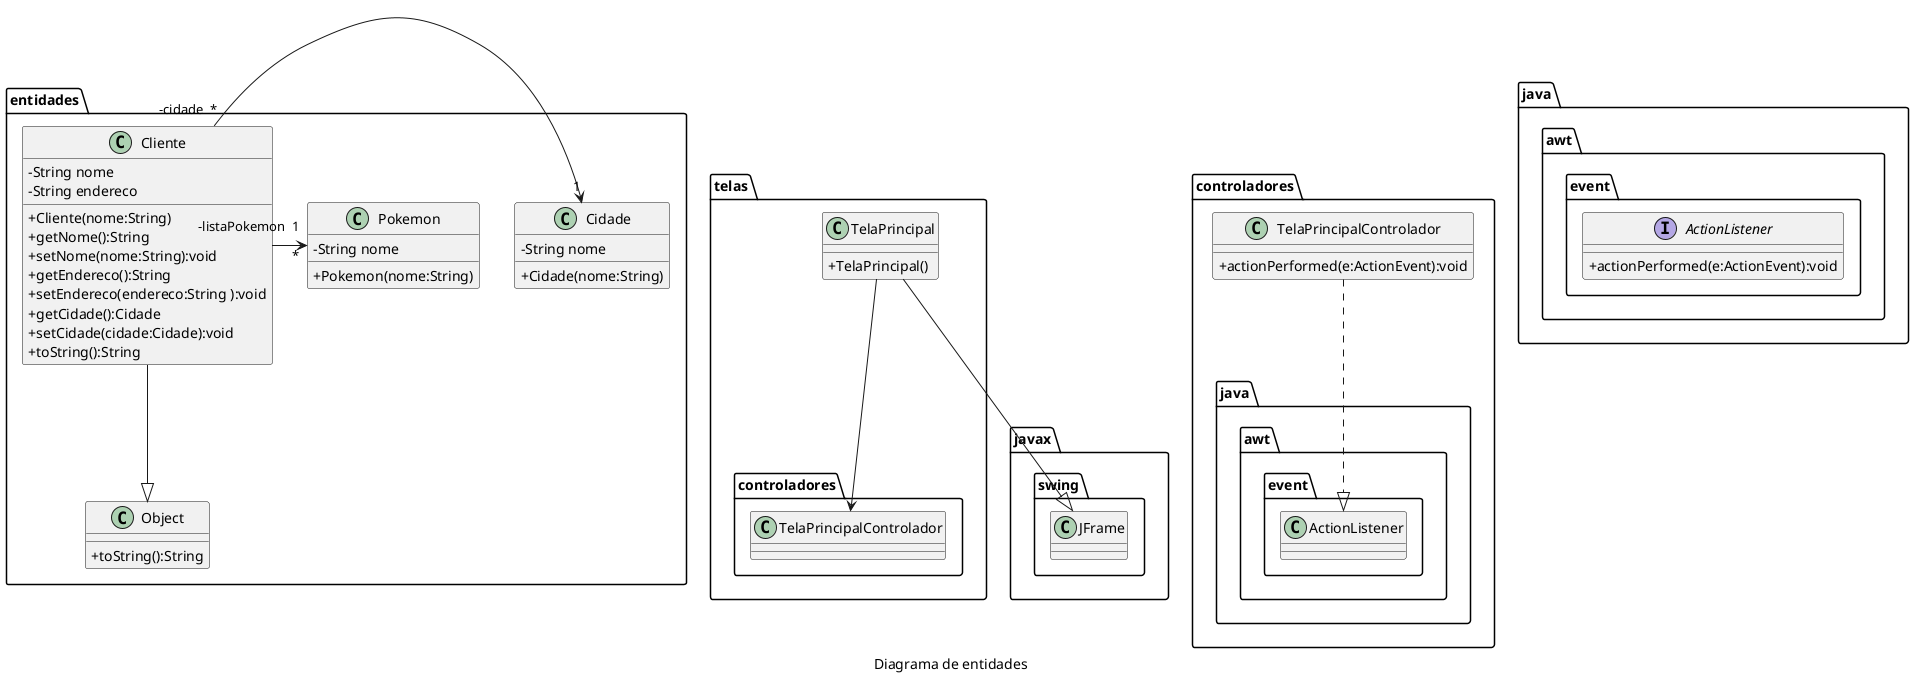 @startuml
skinparam classAttributeIconSize 0
' left to right direction
caption Diagrama de entidades
namespace entidades {
    class Cliente {
        - String nome
        - String endereco
        + Cliente(nome:String)
        + getNome():String
        + setNome(nome:String):void
        + getEndereco():String
        + setEndereco(endereco:String ):void
        + getCidade():Cidade
        + setCidade(cidade:Cidade):void
        + toString():String
    }
    class Cidade {
        - String nome
        + Cidade(nome:String)
    }
    class Object {
        + toString():String
    }
    class Pokemon {
        - String nome
        + Pokemon(nome:String)
    }
    
    Cliente "-cidade  *" -> "1" Cidade
    Cliente --|>  Object
    Cliente "-listaPokemon  1" -> "*" Pokemon

}
namespace javax.swing {
    class JFrame {
    }
}
namespace telas {
    
    class TelaPrincipal {
        + TelaPrincipal()   
    }
    TelaPrincipal --|> javax.swing.JFrame
    TelaPrincipal --> controladores.TelaPrincipalControlador
}
namespace controladores {
    class TelaPrincipalControlador{
        + actionPerformed(e:ActionEvent):void
    }
    TelaPrincipalControlador ..|> java.awt.event.ActionListener
}
namespace java.awt.event {
    interface ActionListener{
        + actionPerformed(e:ActionEvent):void
    }
}
@enduml